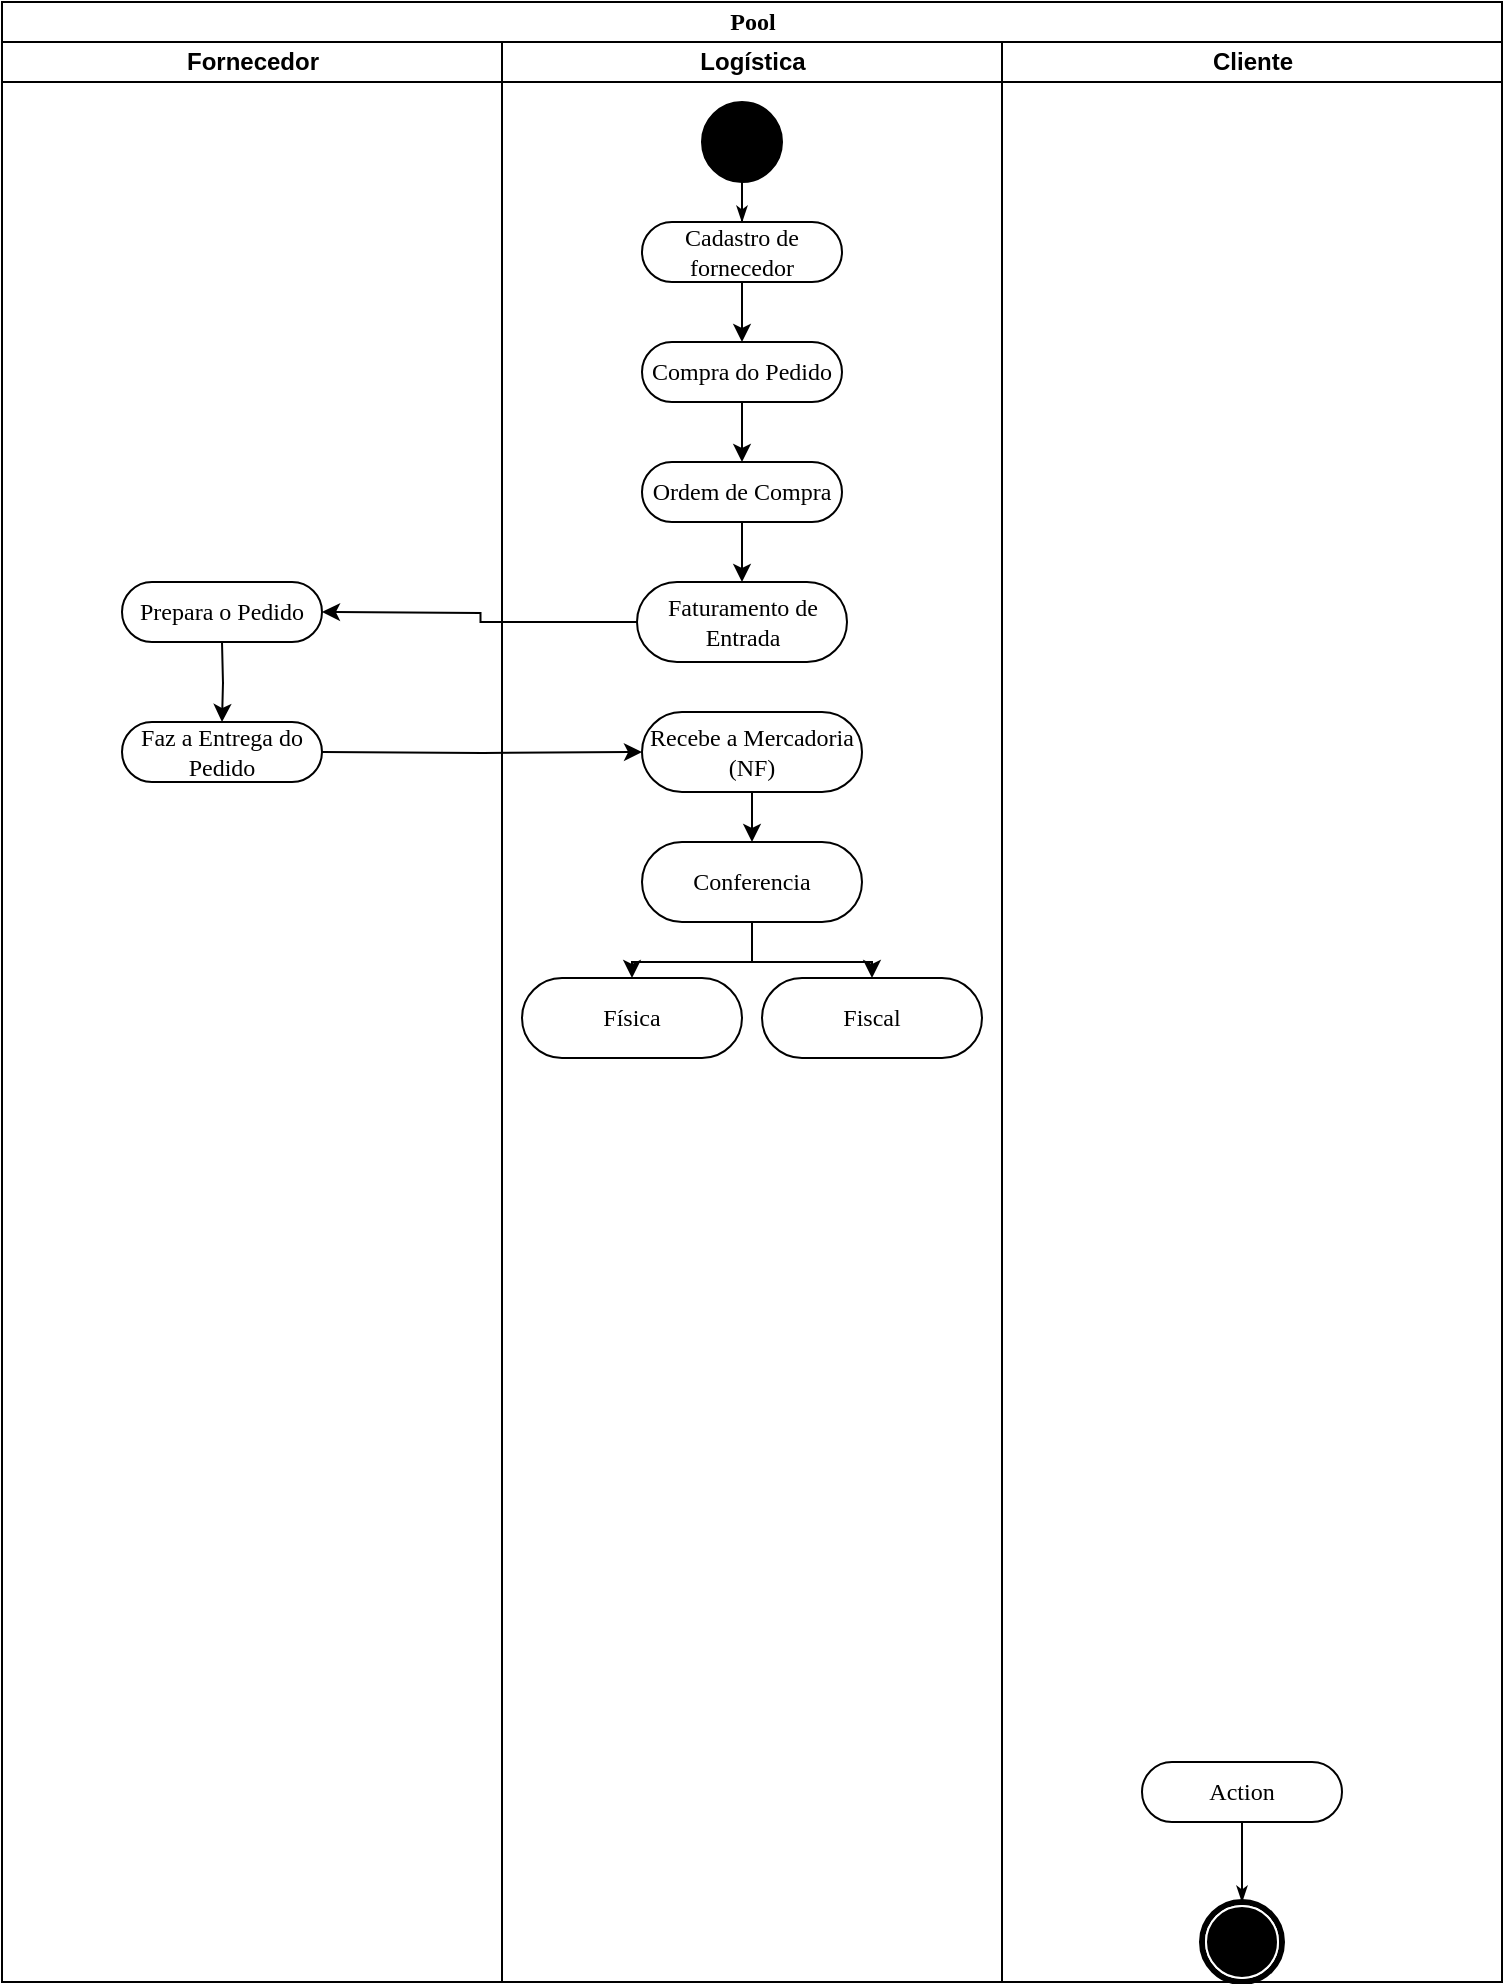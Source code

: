 <mxfile version="13.6.3" type="device"><diagram name="Page-1" id="0783ab3e-0a74-02c8-0abd-f7b4e66b4bec"><mxGraphModel dx="543" dy="474" grid="1" gridSize="10" guides="1" tooltips="1" connect="1" arrows="1" fold="1" page="1" pageScale="1" pageWidth="850" pageHeight="1100" background="#ffffff" math="0" shadow="0"><root><mxCell id="0"/><mxCell id="1" parent="0"/><mxCell id="1c1d494c118603dd-1" value="Pool" style="swimlane;html=1;childLayout=stackLayout;startSize=20;rounded=0;shadow=0;comic=0;labelBackgroundColor=none;strokeWidth=1;fontFamily=Verdana;fontSize=12;align=center;" parent="1" vertex="1"><mxGeometry x="40" y="20" width="750" height="990" as="geometry"/></mxCell><mxCell id="1c1d494c118603dd-2" value="Fornecedor" style="swimlane;html=1;startSize=20;" parent="1c1d494c118603dd-1" vertex="1"><mxGeometry y="20" width="250" height="970" as="geometry"/></mxCell><mxCell id="t-TTTeczt8TRwGtUROeP-15" style="edgeStyle=orthogonalEdgeStyle;rounded=0;orthogonalLoop=1;jettySize=auto;html=1;" edge="1" parent="1c1d494c118603dd-2"><mxGeometry relative="1" as="geometry"><mxPoint x="110" y="300" as="sourcePoint"/><mxPoint x="110" y="340" as="targetPoint"/></mxGeometry></mxCell><mxCell id="t-TTTeczt8TRwGtUROeP-7" value="Faz a Entrega do Pedido" style="rounded=1;whiteSpace=wrap;html=1;shadow=0;comic=0;labelBackgroundColor=none;strokeWidth=1;fontFamily=Verdana;fontSize=12;align=center;arcSize=50;" vertex="1" parent="1c1d494c118603dd-2"><mxGeometry x="60" y="340" width="100" height="30" as="geometry"/></mxCell><mxCell id="t-TTTeczt8TRwGtUROeP-1" value="Prepara o Pedido" style="rounded=1;whiteSpace=wrap;html=1;shadow=0;comic=0;labelBackgroundColor=none;strokeWidth=1;fontFamily=Verdana;fontSize=12;align=center;arcSize=50;" vertex="1" parent="1c1d494c118603dd-2"><mxGeometry x="60" y="270" width="100" height="30" as="geometry"/></mxCell><mxCell id="1c1d494c118603dd-3" value="Logística" style="swimlane;html=1;startSize=20;" parent="1c1d494c118603dd-1" vertex="1"><mxGeometry x="250" y="20" width="250" height="970" as="geometry"/></mxCell><mxCell id="t-TTTeczt8TRwGtUROeP-5" style="edgeStyle=orthogonalEdgeStyle;rounded=0;orthogonalLoop=1;jettySize=auto;html=1;" edge="1" parent="1c1d494c118603dd-3" source="t-TTTeczt8TRwGtUROeP-2" target="t-TTTeczt8TRwGtUROeP-4"><mxGeometry relative="1" as="geometry"/></mxCell><mxCell id="t-TTTeczt8TRwGtUROeP-24" style="edgeStyle=orthogonalEdgeStyle;rounded=0;orthogonalLoop=1;jettySize=auto;html=1;entryX=0.5;entryY=0;entryDx=0;entryDy=0;" edge="1" parent="1c1d494c118603dd-3" source="t-TTTeczt8TRwGtUROeP-22" target="t-TTTeczt8TRwGtUROeP-21"><mxGeometry relative="1" as="geometry"/></mxCell><mxCell id="t-TTTeczt8TRwGtUROeP-25" style="edgeStyle=orthogonalEdgeStyle;rounded=0;orthogonalLoop=1;jettySize=auto;html=1;entryX=0.5;entryY=0;entryDx=0;entryDy=0;" edge="1" parent="1c1d494c118603dd-3" source="t-TTTeczt8TRwGtUROeP-22" target="t-TTTeczt8TRwGtUROeP-20"><mxGeometry relative="1" as="geometry"/></mxCell><mxCell id="t-TTTeczt8TRwGtUROeP-22" value="Conferencia" style="rounded=1;whiteSpace=wrap;html=1;shadow=0;comic=0;labelBackgroundColor=none;strokeWidth=1;fontFamily=Verdana;fontSize=12;align=center;arcSize=50;" vertex="1" parent="1c1d494c118603dd-3"><mxGeometry x="70" y="400" width="110" height="40" as="geometry"/></mxCell><mxCell id="60571a20871a0731-4" value="" style="ellipse;whiteSpace=wrap;html=1;rounded=0;shadow=0;comic=0;labelBackgroundColor=none;strokeWidth=1;fillColor=#000000;fontFamily=Verdana;fontSize=12;align=center;" parent="1c1d494c118603dd-3" vertex="1"><mxGeometry x="100" y="30" width="40" height="40" as="geometry"/></mxCell><mxCell id="t-TTTeczt8TRwGtUROeP-16" style="edgeStyle=orthogonalEdgeStyle;rounded=0;orthogonalLoop=1;jettySize=auto;html=1;" edge="1" parent="1c1d494c118603dd-3" source="t-TTTeczt8TRwGtUROeP-4" target="t-TTTeczt8TRwGtUROeP-11"><mxGeometry relative="1" as="geometry"/></mxCell><mxCell id="t-TTTeczt8TRwGtUROeP-4" value="Ordem de Compra" style="rounded=1;whiteSpace=wrap;html=1;shadow=0;comic=0;labelBackgroundColor=none;strokeWidth=1;fontFamily=Verdana;fontSize=12;align=center;arcSize=50;" vertex="1" parent="1c1d494c118603dd-3"><mxGeometry x="70" y="210" width="100" height="30" as="geometry"/></mxCell><mxCell id="t-TTTeczt8TRwGtUROeP-2" value="Compra do Pedido" style="rounded=1;whiteSpace=wrap;html=1;shadow=0;comic=0;labelBackgroundColor=none;strokeWidth=1;fontFamily=Verdana;fontSize=12;align=center;arcSize=50;" vertex="1" parent="1c1d494c118603dd-3"><mxGeometry x="70" y="150" width="100" height="30" as="geometry"/></mxCell><mxCell id="t-TTTeczt8TRwGtUROeP-3" style="edgeStyle=orthogonalEdgeStyle;rounded=0;orthogonalLoop=1;jettySize=auto;html=1;" edge="1" parent="1c1d494c118603dd-3" source="60571a20871a0731-8" target="t-TTTeczt8TRwGtUROeP-2"><mxGeometry relative="1" as="geometry"/></mxCell><mxCell id="60571a20871a0731-8" value="Cadastro de fornecedor" style="rounded=1;whiteSpace=wrap;html=1;shadow=0;comic=0;labelBackgroundColor=none;strokeWidth=1;fontFamily=Verdana;fontSize=12;align=center;arcSize=50;" parent="1c1d494c118603dd-3" vertex="1"><mxGeometry x="70" y="90" width="100" height="30" as="geometry"/></mxCell><mxCell id="1c1d494c118603dd-27" style="edgeStyle=orthogonalEdgeStyle;rounded=0;html=1;labelBackgroundColor=none;startArrow=none;startFill=0;startSize=5;endArrow=classicThin;endFill=1;endSize=5;jettySize=auto;orthogonalLoop=1;strokeWidth=1;fontFamily=Verdana;fontSize=12" parent="1c1d494c118603dd-3" source="60571a20871a0731-4" target="60571a20871a0731-8" edge="1"><mxGeometry relative="1" as="geometry"/></mxCell><mxCell id="t-TTTeczt8TRwGtUROeP-11" value="Faturamento de Entrada" style="rounded=1;whiteSpace=wrap;html=1;shadow=0;comic=0;labelBackgroundColor=none;strokeWidth=1;fontFamily=Verdana;fontSize=12;align=center;arcSize=50;" vertex="1" parent="1c1d494c118603dd-3"><mxGeometry x="67.5" y="270" width="105" height="40" as="geometry"/></mxCell><mxCell id="t-TTTeczt8TRwGtUROeP-23" style="edgeStyle=orthogonalEdgeStyle;rounded=0;orthogonalLoop=1;jettySize=auto;html=1;entryX=0.5;entryY=0;entryDx=0;entryDy=0;" edge="1" parent="1c1d494c118603dd-3" source="t-TTTeczt8TRwGtUROeP-9" target="t-TTTeczt8TRwGtUROeP-22"><mxGeometry relative="1" as="geometry"/></mxCell><mxCell id="t-TTTeczt8TRwGtUROeP-9" value="Recebe a Mercadoria (NF)" style="rounded=1;whiteSpace=wrap;html=1;shadow=0;comic=0;labelBackgroundColor=none;strokeWidth=1;fontFamily=Verdana;fontSize=12;align=center;arcSize=50;" vertex="1" parent="1c1d494c118603dd-3"><mxGeometry x="70" y="335" width="110" height="40" as="geometry"/></mxCell><mxCell id="t-TTTeczt8TRwGtUROeP-20" value="Física" style="rounded=1;whiteSpace=wrap;html=1;shadow=0;comic=0;labelBackgroundColor=none;strokeWidth=1;fontFamily=Verdana;fontSize=12;align=center;arcSize=50;" vertex="1" parent="1c1d494c118603dd-3"><mxGeometry x="10" y="468" width="110" height="40" as="geometry"/></mxCell><mxCell id="t-TTTeczt8TRwGtUROeP-21" value="Fiscal" style="rounded=1;whiteSpace=wrap;html=1;shadow=0;comic=0;labelBackgroundColor=none;strokeWidth=1;fontFamily=Verdana;fontSize=12;align=center;arcSize=50;" vertex="1" parent="1c1d494c118603dd-3"><mxGeometry x="130" y="468" width="110" height="40" as="geometry"/></mxCell><mxCell id="t-TTTeczt8TRwGtUROeP-10" style="edgeStyle=orthogonalEdgeStyle;rounded=0;orthogonalLoop=1;jettySize=auto;html=1;entryX=0;entryY=0.5;entryDx=0;entryDy=0;" edge="1" parent="1c1d494c118603dd-1" target="t-TTTeczt8TRwGtUROeP-9"><mxGeometry relative="1" as="geometry"><mxPoint x="160" y="375" as="sourcePoint"/></mxGeometry></mxCell><mxCell id="1c1d494c118603dd-4" value="Cliente" style="swimlane;html=1;startSize=20;" parent="1c1d494c118603dd-1" vertex="1"><mxGeometry x="500" y="20" width="250" height="970" as="geometry"/></mxCell><mxCell id="1c1d494c118603dd-45" style="edgeStyle=none;rounded=0;html=1;labelBackgroundColor=none;startArrow=none;startFill=0;startSize=5;endArrow=classicThin;endFill=1;endSize=5;jettySize=auto;orthogonalLoop=1;strokeWidth=1;fontFamily=Verdana;fontSize=12" parent="1c1d494c118603dd-4" source="1c1d494c118603dd-19" target="60571a20871a0731-5" edge="1"><mxGeometry relative="1" as="geometry"/></mxCell><mxCell id="60571a20871a0731-5" value="" style="shape=mxgraph.bpmn.shape;html=1;verticalLabelPosition=bottom;labelBackgroundColor=#ffffff;verticalAlign=top;perimeter=ellipsePerimeter;outline=end;symbol=terminate;rounded=0;shadow=0;comic=0;strokeWidth=1;fontFamily=Verdana;fontSize=12;align=center;" parent="1c1d494c118603dd-4" vertex="1"><mxGeometry x="100" y="930" width="40" height="40" as="geometry"/></mxCell><mxCell id="1c1d494c118603dd-19" value="Action" style="rounded=1;whiteSpace=wrap;html=1;shadow=0;comic=0;labelBackgroundColor=none;strokeWidth=1;fontFamily=Verdana;fontSize=12;align=center;arcSize=50;" parent="1c1d494c118603dd-4" vertex="1"><mxGeometry x="70" y="860" width="100" height="30" as="geometry"/></mxCell><mxCell id="t-TTTeczt8TRwGtUROeP-18" style="edgeStyle=orthogonalEdgeStyle;rounded=0;orthogonalLoop=1;jettySize=auto;html=1;" edge="1" parent="1c1d494c118603dd-1" source="t-TTTeczt8TRwGtUROeP-11"><mxGeometry relative="1" as="geometry"><mxPoint x="160" y="305" as="targetPoint"/></mxGeometry></mxCell></root></mxGraphModel></diagram></mxfile>